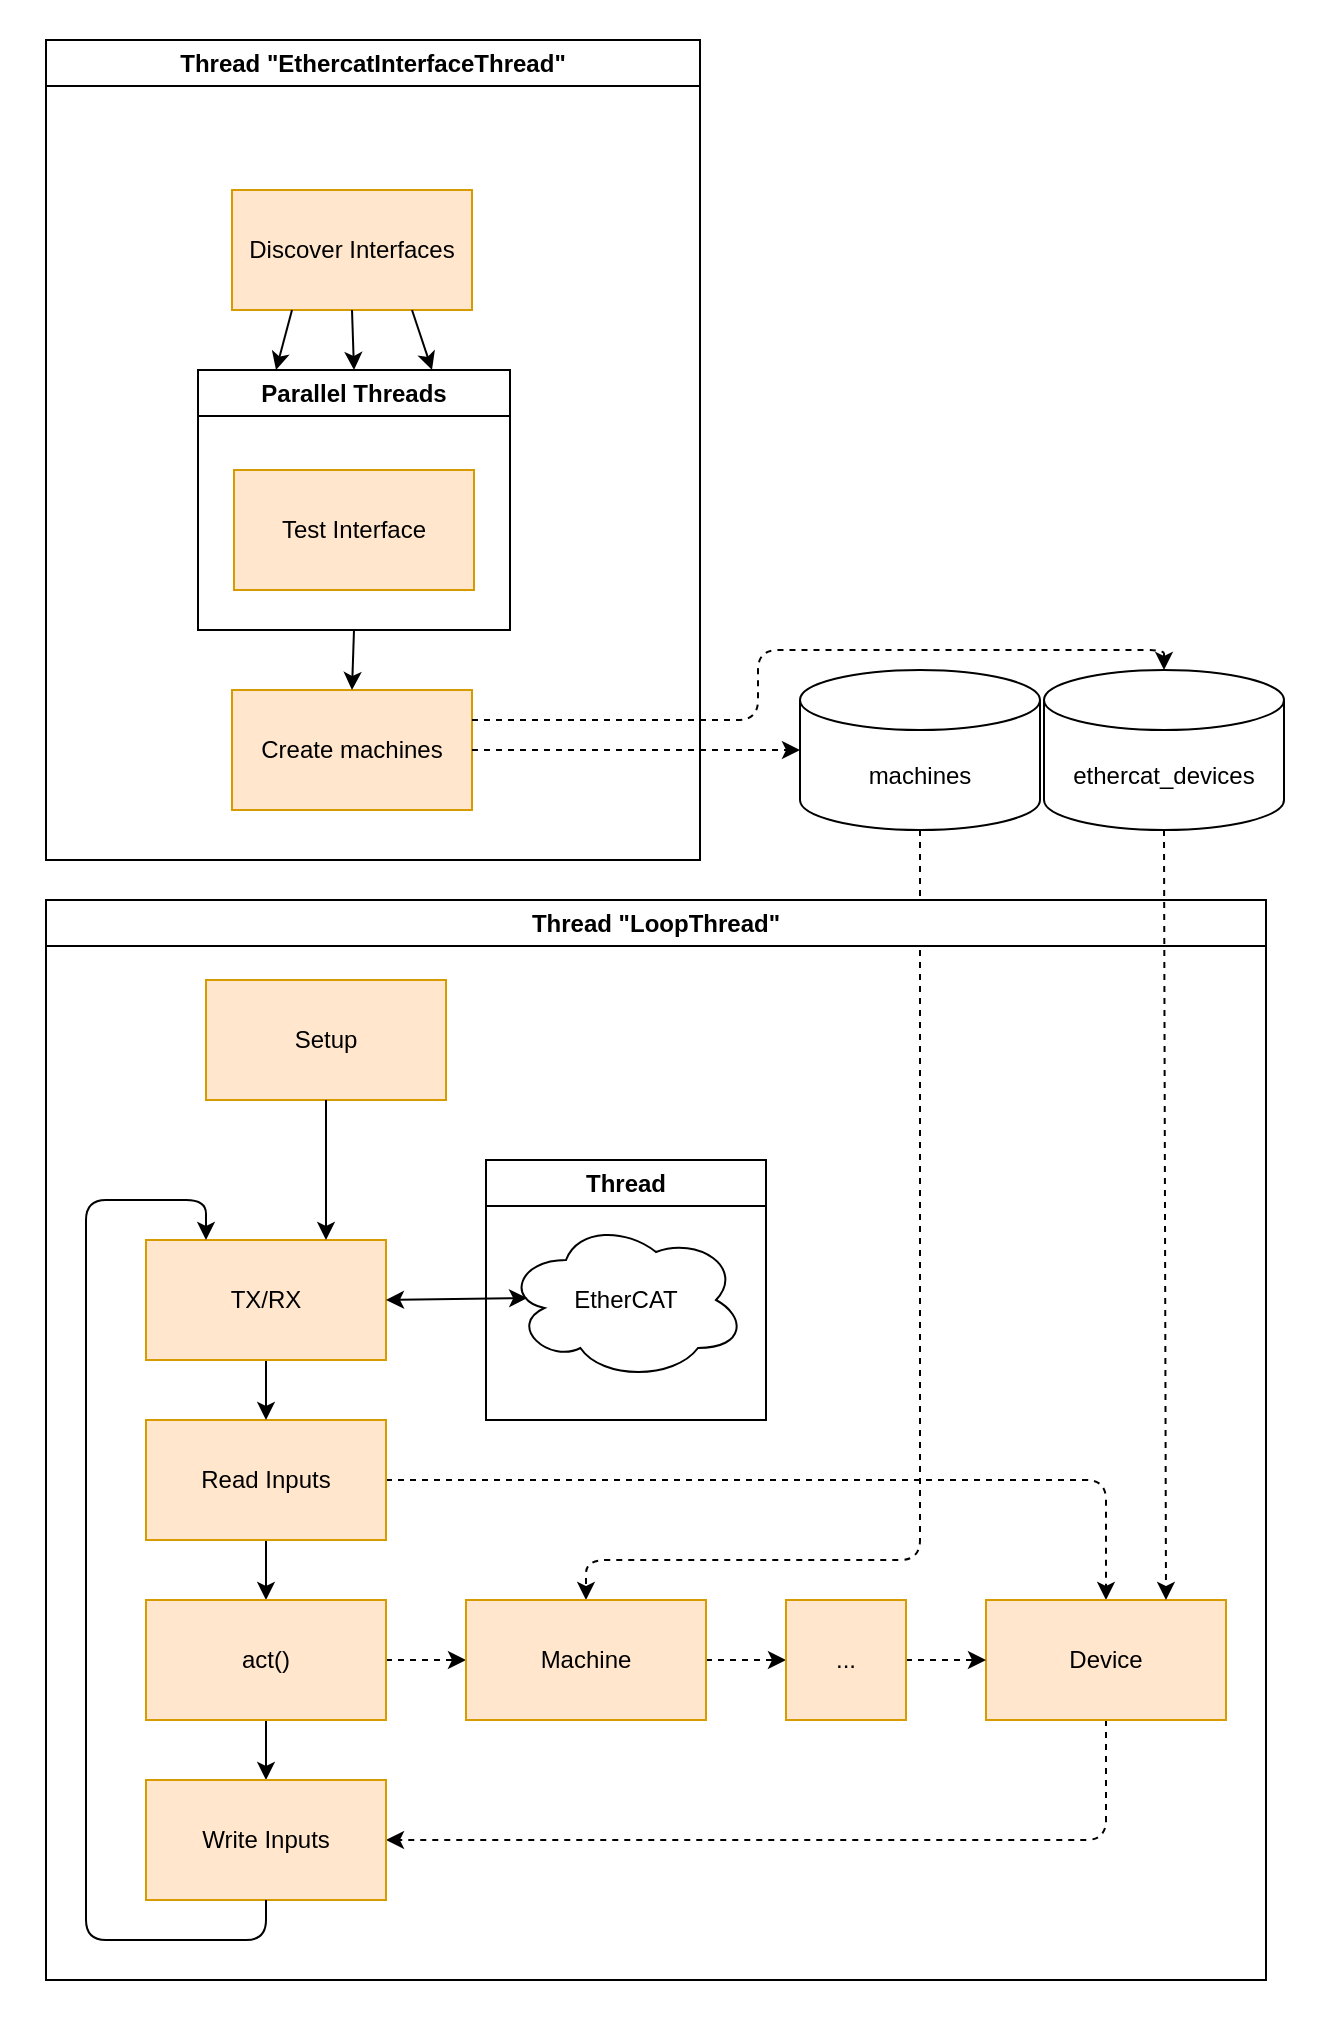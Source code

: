 <mxfile scale="1" border="10">
    <diagram id="byiMNmKaLVVecmADtaWw" name="Page-1">
        <mxGraphModel dx="4000" dy="1329" grid="1" gridSize="10" guides="1" tooltips="1" connect="1" arrows="1" fold="1" page="1" pageScale="1" pageWidth="827" pageHeight="1169" math="0" shadow="0">
            <root>
                <mxCell id="0"/>
                <mxCell id="1" parent="0"/>
                <mxCell id="60" value="" style="swimlane;startSize=0;swimlaneFillColor=default;strokeColor=none;" parent="1" vertex="1">
                    <mxGeometry x="-1575" y="80" width="670" height="1010" as="geometry"/>
                </mxCell>
                <mxCell id="61" value="Thread &quot;EthercatInterfaceThread&quot;" style="swimlane;whiteSpace=wrap;html=1;" parent="60" vertex="1">
                    <mxGeometry x="23" y="20" width="327" height="410" as="geometry"/>
                </mxCell>
                <mxCell id="62" value="Discover Interfaces" style="rounded=0;whiteSpace=wrap;html=1;fillColor=#ffe6cc;strokeColor=#d79b00;" parent="61" vertex="1">
                    <mxGeometry x="93" y="75" width="120" height="60" as="geometry"/>
                </mxCell>
                <mxCell id="63" value="Parallel Threads" style="swimlane;whiteSpace=wrap;html=1;" parent="61" vertex="1">
                    <mxGeometry x="76" y="165" width="156" height="130" as="geometry"/>
                </mxCell>
                <mxCell id="64" value="Test Interface" style="rounded=0;whiteSpace=wrap;html=1;fillColor=#ffe6cc;strokeColor=#d79b00;" parent="63" vertex="1">
                    <mxGeometry x="18" y="50" width="120" height="60" as="geometry"/>
                </mxCell>
                <mxCell id="87" style="edgeStyle=none;html=1;exitX=0.25;exitY=1;exitDx=0;exitDy=0;entryX=0.25;entryY=0;entryDx=0;entryDy=0;" parent="61" source="62" target="63" edge="1">
                    <mxGeometry relative="1" as="geometry"/>
                </mxCell>
                <mxCell id="88" style="edgeStyle=none;html=1;exitX=0.5;exitY=1;exitDx=0;exitDy=0;entryX=0.5;entryY=0;entryDx=0;entryDy=0;" parent="61" source="62" target="63" edge="1">
                    <mxGeometry relative="1" as="geometry"/>
                </mxCell>
                <mxCell id="89" style="edgeStyle=none;html=1;exitX=0.75;exitY=1;exitDx=0;exitDy=0;entryX=0.75;entryY=0;entryDx=0;entryDy=0;" parent="61" source="62" target="63" edge="1">
                    <mxGeometry relative="1" as="geometry"/>
                </mxCell>
                <mxCell id="115" value="Create machines" style="rounded=0;whiteSpace=wrap;html=1;fillColor=#ffe6cc;strokeColor=#d79b00;" vertex="1" parent="61">
                    <mxGeometry x="93" y="325" width="120" height="60" as="geometry"/>
                </mxCell>
                <mxCell id="117" style="edgeStyle=none;html=1;exitX=0.5;exitY=1;exitDx=0;exitDy=0;entryX=0.5;entryY=0;entryDx=0;entryDy=0;" edge="1" parent="61" source="63" target="115">
                    <mxGeometry relative="1" as="geometry"/>
                </mxCell>
                <mxCell id="121" style="edgeStyle=orthogonalEdgeStyle;html=1;exitX=0.5;exitY=1;exitDx=0;exitDy=0;exitPerimeter=0;entryX=0.5;entryY=0;entryDx=0;entryDy=0;dashed=1;" edge="1" parent="60" source="116" target="107">
                    <mxGeometry relative="1" as="geometry">
                        <Array as="points">
                            <mxPoint x="460" y="780"/>
                            <mxPoint x="293" y="780"/>
                        </Array>
                    </mxGeometry>
                </mxCell>
                <mxCell id="116" value="machines" style="shape=cylinder3;whiteSpace=wrap;html=1;boundedLbl=1;backgroundOutline=1;size=15;" vertex="1" parent="60">
                    <mxGeometry x="400" y="335" width="120" height="80" as="geometry"/>
                </mxCell>
                <mxCell id="93" value="Thread &quot;LoopThread&quot;" style="swimlane;whiteSpace=wrap;html=1;" vertex="1" parent="60">
                    <mxGeometry x="23" y="450" width="610" height="540" as="geometry"/>
                </mxCell>
                <mxCell id="94" value="Thread" style="swimlane;whiteSpace=wrap;html=1;" vertex="1" parent="93">
                    <mxGeometry x="220" y="130" width="140" height="130" as="geometry"/>
                </mxCell>
                <mxCell id="95" value="EtherCAT" style="ellipse;shape=cloud;whiteSpace=wrap;html=1;" vertex="1" parent="94">
                    <mxGeometry x="10" y="30" width="120" height="80" as="geometry"/>
                </mxCell>
                <mxCell id="96" value="Setup" style="rounded=0;whiteSpace=wrap;html=1;fillColor=#ffe6cc;strokeColor=#d79b00;" vertex="1" parent="93">
                    <mxGeometry x="80" y="40" width="120" height="60" as="geometry"/>
                </mxCell>
                <mxCell id="97" style="edgeStyle=orthogonalEdgeStyle;html=1;exitX=1;exitY=0.5;exitDx=0;exitDy=0;entryX=0.5;entryY=0;entryDx=0;entryDy=0;dashed=1;" edge="1" parent="93" source="99" target="101">
                    <mxGeometry relative="1" as="geometry"/>
                </mxCell>
                <mxCell id="98" style="edgeStyle=none;html=1;exitX=0.5;exitY=1;exitDx=0;exitDy=0;entryX=0.5;entryY=0;entryDx=0;entryDy=0;" edge="1" parent="93" source="99" target="104">
                    <mxGeometry relative="1" as="geometry"/>
                </mxCell>
                <mxCell id="99" value="Read Inputs" style="rounded=0;whiteSpace=wrap;html=1;fillColor=#ffe6cc;strokeColor=#d79b00;" vertex="1" parent="93">
                    <mxGeometry x="50" y="260" width="120" height="60" as="geometry"/>
                </mxCell>
                <mxCell id="100" style="edgeStyle=orthogonalEdgeStyle;html=1;exitX=0.5;exitY=1;exitDx=0;exitDy=0;entryX=1;entryY=0.5;entryDx=0;entryDy=0;dashed=1;" edge="1" parent="93" source="101" target="105">
                    <mxGeometry relative="1" as="geometry"/>
                </mxCell>
                <mxCell id="101" value="Device" style="rounded=0;whiteSpace=wrap;html=1;fillColor=#ffe6cc;strokeColor=#d79b00;" vertex="1" parent="93">
                    <mxGeometry x="470" y="350" width="120" height="60" as="geometry"/>
                </mxCell>
                <mxCell id="102" style="edgeStyle=none;html=1;exitX=1;exitY=0.5;exitDx=0;exitDy=0;entryX=0;entryY=0.5;entryDx=0;entryDy=0;dashed=1;" edge="1" parent="93" source="104" target="107">
                    <mxGeometry relative="1" as="geometry"/>
                </mxCell>
                <mxCell id="103" style="edgeStyle=none;html=1;exitX=0.5;exitY=1;exitDx=0;exitDy=0;entryX=0.5;entryY=0;entryDx=0;entryDy=0;" edge="1" parent="93" source="104" target="105">
                    <mxGeometry relative="1" as="geometry"/>
                </mxCell>
                <mxCell id="104" value="act()" style="rounded=0;whiteSpace=wrap;html=1;fillColor=#ffe6cc;strokeColor=#d79b00;" vertex="1" parent="93">
                    <mxGeometry x="50" y="350" width="120" height="60" as="geometry"/>
                </mxCell>
                <mxCell id="105" value="Write Inputs" style="rounded=0;whiteSpace=wrap;html=1;fillColor=#ffe6cc;strokeColor=#d79b00;" vertex="1" parent="93">
                    <mxGeometry x="50" y="440" width="120" height="60" as="geometry"/>
                </mxCell>
                <mxCell id="106" style="edgeStyle=none;html=1;exitX=1;exitY=0.5;exitDx=0;exitDy=0;entryX=0;entryY=0.5;entryDx=0;entryDy=0;dashed=1;" edge="1" parent="93" source="107" target="109">
                    <mxGeometry relative="1" as="geometry"/>
                </mxCell>
                <mxCell id="107" value="Machine" style="rounded=0;whiteSpace=wrap;html=1;fillColor=#ffe6cc;strokeColor=#d79b00;" vertex="1" parent="93">
                    <mxGeometry x="210" y="350" width="120" height="60" as="geometry"/>
                </mxCell>
                <mxCell id="108" style="edgeStyle=none;html=1;exitX=1;exitY=0.5;exitDx=0;exitDy=0;entryX=0;entryY=0.5;entryDx=0;entryDy=0;dashed=1;" edge="1" parent="93" source="109" target="101">
                    <mxGeometry relative="1" as="geometry"/>
                </mxCell>
                <mxCell id="109" value="..." style="rounded=0;whiteSpace=wrap;html=1;fillColor=#ffe6cc;strokeColor=#d79b00;" vertex="1" parent="93">
                    <mxGeometry x="370" y="350" width="60" height="60" as="geometry"/>
                </mxCell>
                <mxCell id="110" style="edgeStyle=none;html=1;exitX=0.5;exitY=1;exitDx=0;exitDy=0;entryX=0.5;entryY=0;entryDx=0;entryDy=0;" edge="1" parent="93" source="111" target="99">
                    <mxGeometry relative="1" as="geometry"/>
                </mxCell>
                <mxCell id="111" value="TX/RX" style="rounded=0;whiteSpace=wrap;html=1;fillColor=#ffe6cc;strokeColor=#d79b00;" vertex="1" parent="93">
                    <mxGeometry x="50" y="170" width="120" height="60" as="geometry"/>
                </mxCell>
                <mxCell id="112" style="edgeStyle=orthogonalEdgeStyle;html=1;exitX=0.5;exitY=1;exitDx=0;exitDy=0;entryX=0.25;entryY=0;entryDx=0;entryDy=0;" edge="1" parent="93" source="105" target="111">
                    <mxGeometry relative="1" as="geometry">
                        <Array as="points">
                            <mxPoint x="110" y="520"/>
                            <mxPoint x="20" y="520"/>
                            <mxPoint x="20" y="150"/>
                            <mxPoint x="80" y="150"/>
                        </Array>
                    </mxGeometry>
                </mxCell>
                <mxCell id="113" value="" style="endArrow=classic;html=1;" edge="1" parent="93">
                    <mxGeometry width="50" height="50" relative="1" as="geometry">
                        <mxPoint x="140" y="100" as="sourcePoint"/>
                        <mxPoint x="140" y="170" as="targetPoint"/>
                    </mxGeometry>
                </mxCell>
                <mxCell id="114" style="edgeStyle=none;html=1;exitX=1;exitY=0.5;exitDx=0;exitDy=0;entryX=0.088;entryY=0.488;entryDx=0;entryDy=0;entryPerimeter=0;startArrow=classic;startFill=1;" edge="1" parent="93" target="95" source="111">
                    <mxGeometry relative="1" as="geometry">
                        <mxPoint x="200" y="169" as="sourcePoint"/>
                    </mxGeometry>
                </mxCell>
                <mxCell id="122" style="edgeStyle=none;html=1;exitX=1;exitY=0.5;exitDx=0;exitDy=0;entryX=0;entryY=0.5;entryDx=0;entryDy=0;entryPerimeter=0;dashed=1;" edge="1" parent="60" source="115" target="116">
                    <mxGeometry relative="1" as="geometry"/>
                </mxCell>
                <mxCell id="125" style="edgeStyle=none;html=1;exitX=0.5;exitY=1;exitDx=0;exitDy=0;exitPerimeter=0;entryX=0.75;entryY=0;entryDx=0;entryDy=0;dashed=1;" edge="1" parent="60" source="123" target="101">
                    <mxGeometry relative="1" as="geometry"/>
                </mxCell>
                <mxCell id="123" value="ethercat_devices" style="shape=cylinder3;whiteSpace=wrap;html=1;boundedLbl=1;backgroundOutline=1;size=15;" vertex="1" parent="60">
                    <mxGeometry x="522" y="335" width="120" height="80" as="geometry"/>
                </mxCell>
                <mxCell id="124" style="edgeStyle=orthogonalEdgeStyle;html=1;exitX=1;exitY=0.25;exitDx=0;exitDy=0;entryX=0.5;entryY=0;entryDx=0;entryDy=0;entryPerimeter=0;dashed=1;" edge="1" parent="60" source="115" target="123">
                    <mxGeometry relative="1" as="geometry"/>
                </mxCell>
            </root>
        </mxGraphModel>
    </diagram>
</mxfile>